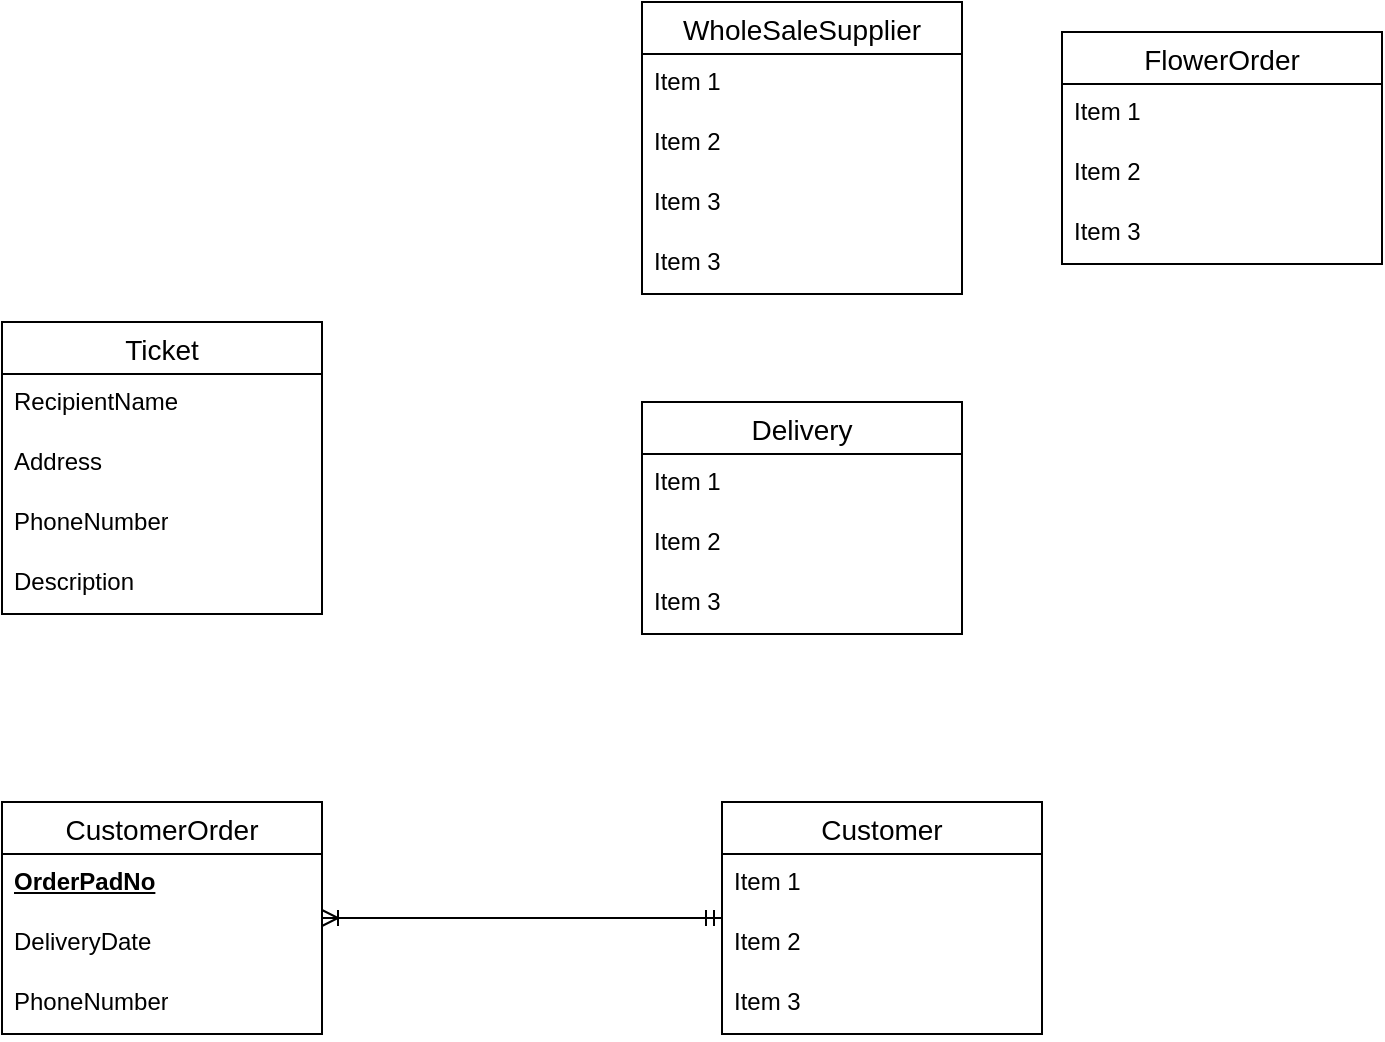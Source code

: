 <mxfile version="24.8.9">
  <diagram id="R2lEEEUBdFMjLlhIrx00" name="Page-1">
    <mxGraphModel dx="1050" dy="522" grid="1" gridSize="10" guides="1" tooltips="1" connect="1" arrows="1" fold="1" page="1" pageScale="1" pageWidth="850" pageHeight="1100" math="0" shadow="0" extFonts="Permanent Marker^https://fonts.googleapis.com/css?family=Permanent+Marker">
      <root>
        <mxCell id="0" />
        <mxCell id="1" parent="0" />
        <mxCell id="goMebjP0XQUlY0NOi33F-28" value="" style="shape=partialRectangle;connectable=0;fillColor=none;top=0;left=0;bottom=0;right=0;editable=1;overflow=hidden;whiteSpace=wrap;html=1;" parent="1" vertex="1">
          <mxGeometry x="40" y="190" width="30" height="30" as="geometry">
            <mxRectangle width="30" height="30" as="alternateBounds" />
          </mxGeometry>
        </mxCell>
        <mxCell id="goMebjP0XQUlY0NOi33F-30" value="" style="shape=partialRectangle;connectable=0;fillColor=none;top=0;left=0;bottom=0;right=0;editable=1;overflow=hidden;whiteSpace=wrap;html=1;" parent="1" vertex="1">
          <mxGeometry x="40" y="220" width="30" height="30" as="geometry">
            <mxRectangle width="30" height="30" as="alternateBounds" />
          </mxGeometry>
        </mxCell>
        <mxCell id="goMebjP0XQUlY0NOi33F-56" value="WholeSaleSupplier" style="swimlane;fontStyle=0;childLayout=stackLayout;horizontal=1;startSize=26;horizontalStack=0;resizeParent=1;resizeParentMax=0;resizeLast=0;collapsible=1;marginBottom=0;align=center;fontSize=14;" parent="1" vertex="1">
          <mxGeometry x="360" y="40" width="160" height="146" as="geometry" />
        </mxCell>
        <mxCell id="goMebjP0XQUlY0NOi33F-57" value="Item 1" style="text;strokeColor=none;fillColor=none;spacingLeft=4;spacingRight=4;overflow=hidden;rotatable=0;points=[[0,0.5],[1,0.5]];portConstraint=eastwest;fontSize=12;whiteSpace=wrap;html=1;" parent="goMebjP0XQUlY0NOi33F-56" vertex="1">
          <mxGeometry y="26" width="160" height="30" as="geometry" />
        </mxCell>
        <mxCell id="goMebjP0XQUlY0NOi33F-58" value="Item 2" style="text;strokeColor=none;fillColor=none;spacingLeft=4;spacingRight=4;overflow=hidden;rotatable=0;points=[[0,0.5],[1,0.5]];portConstraint=eastwest;fontSize=12;whiteSpace=wrap;html=1;" parent="goMebjP0XQUlY0NOi33F-56" vertex="1">
          <mxGeometry y="56" width="160" height="30" as="geometry" />
        </mxCell>
        <mxCell id="goMebjP0XQUlY0NOi33F-60" value="Item 3" style="text;strokeColor=none;fillColor=none;spacingLeft=4;spacingRight=4;overflow=hidden;rotatable=0;points=[[0,0.5],[1,0.5]];portConstraint=eastwest;fontSize=12;whiteSpace=wrap;html=1;" parent="goMebjP0XQUlY0NOi33F-56" vertex="1">
          <mxGeometry y="86" width="160" height="30" as="geometry" />
        </mxCell>
        <mxCell id="goMebjP0XQUlY0NOi33F-59" value="Item 3" style="text;strokeColor=none;fillColor=none;spacingLeft=4;spacingRight=4;overflow=hidden;rotatable=0;points=[[0,0.5],[1,0.5]];portConstraint=eastwest;fontSize=12;whiteSpace=wrap;html=1;" parent="goMebjP0XQUlY0NOi33F-56" vertex="1">
          <mxGeometry y="116" width="160" height="30" as="geometry" />
        </mxCell>
        <mxCell id="goMebjP0XQUlY0NOi33F-61" value="CustomerOrder" style="swimlane;fontStyle=0;childLayout=stackLayout;horizontal=1;startSize=26;horizontalStack=0;resizeParent=1;resizeParentMax=0;resizeLast=0;collapsible=1;marginBottom=0;align=center;fontSize=14;" parent="1" vertex="1">
          <mxGeometry x="40" y="440" width="160" height="116" as="geometry" />
        </mxCell>
        <mxCell id="goMebjP0XQUlY0NOi33F-62" value="&lt;span style=&quot;font-weight: 700; text-decoration-line: underline;&quot;&gt;OrderPadNo&lt;/span&gt;" style="text;strokeColor=none;fillColor=none;spacingLeft=4;spacingRight=4;overflow=hidden;rotatable=0;points=[[0,0.5],[1,0.5]];portConstraint=eastwest;fontSize=12;whiteSpace=wrap;html=1;" parent="goMebjP0XQUlY0NOi33F-61" vertex="1">
          <mxGeometry y="26" width="160" height="30" as="geometry" />
        </mxCell>
        <mxCell id="goMebjP0XQUlY0NOi33F-63" value="DeliveryDate" style="text;strokeColor=none;fillColor=none;spacingLeft=4;spacingRight=4;overflow=hidden;rotatable=0;points=[[0,0.5],[1,0.5]];portConstraint=eastwest;fontSize=12;whiteSpace=wrap;html=1;" parent="goMebjP0XQUlY0NOi33F-61" vertex="1">
          <mxGeometry y="56" width="160" height="30" as="geometry" />
        </mxCell>
        <mxCell id="goMebjP0XQUlY0NOi33F-64" value="PhoneNumber" style="text;strokeColor=none;fillColor=none;spacingLeft=4;spacingRight=4;overflow=hidden;rotatable=0;points=[[0,0.5],[1,0.5]];portConstraint=eastwest;fontSize=12;whiteSpace=wrap;html=1;" parent="goMebjP0XQUlY0NOi33F-61" vertex="1">
          <mxGeometry y="86" width="160" height="30" as="geometry" />
        </mxCell>
        <mxCell id="goMebjP0XQUlY0NOi33F-65" value="Ticket" style="swimlane;fontStyle=0;childLayout=stackLayout;horizontal=1;startSize=26;horizontalStack=0;resizeParent=1;resizeParentMax=0;resizeLast=0;collapsible=1;marginBottom=0;align=center;fontSize=14;" parent="1" vertex="1">
          <mxGeometry x="40" y="200" width="160" height="146" as="geometry" />
        </mxCell>
        <mxCell id="goMebjP0XQUlY0NOi33F-66" value="RecipientName" style="text;strokeColor=none;fillColor=none;spacingLeft=4;spacingRight=4;overflow=hidden;rotatable=0;points=[[0,0.5],[1,0.5]];portConstraint=eastwest;fontSize=12;whiteSpace=wrap;html=1;" parent="goMebjP0XQUlY0NOi33F-65" vertex="1">
          <mxGeometry y="26" width="160" height="30" as="geometry" />
        </mxCell>
        <mxCell id="goMebjP0XQUlY0NOi33F-67" value="Address" style="text;strokeColor=none;fillColor=none;spacingLeft=4;spacingRight=4;overflow=hidden;rotatable=0;points=[[0,0.5],[1,0.5]];portConstraint=eastwest;fontSize=12;whiteSpace=wrap;html=1;" parent="goMebjP0XQUlY0NOi33F-65" vertex="1">
          <mxGeometry y="56" width="160" height="30" as="geometry" />
        </mxCell>
        <mxCell id="goMebjP0XQUlY0NOi33F-73" value="PhoneNumber" style="text;strokeColor=none;fillColor=none;spacingLeft=4;spacingRight=4;overflow=hidden;rotatable=0;points=[[0,0.5],[1,0.5]];portConstraint=eastwest;fontSize=12;whiteSpace=wrap;html=1;" parent="goMebjP0XQUlY0NOi33F-65" vertex="1">
          <mxGeometry y="86" width="160" height="30" as="geometry" />
        </mxCell>
        <mxCell id="goMebjP0XQUlY0NOi33F-74" value="Description" style="text;strokeColor=none;fillColor=none;spacingLeft=4;spacingRight=4;overflow=hidden;rotatable=0;points=[[0,0.5],[1,0.5]];portConstraint=eastwest;fontSize=12;whiteSpace=wrap;html=1;" parent="goMebjP0XQUlY0NOi33F-65" vertex="1">
          <mxGeometry y="116" width="160" height="30" as="geometry" />
        </mxCell>
        <mxCell id="goMebjP0XQUlY0NOi33F-69" value="Delivery" style="swimlane;fontStyle=0;childLayout=stackLayout;horizontal=1;startSize=26;horizontalStack=0;resizeParent=1;resizeParentMax=0;resizeLast=0;collapsible=1;marginBottom=0;align=center;fontSize=14;" parent="1" vertex="1">
          <mxGeometry x="360" y="240" width="160" height="116" as="geometry" />
        </mxCell>
        <mxCell id="goMebjP0XQUlY0NOi33F-70" value="Item 1" style="text;strokeColor=none;fillColor=none;spacingLeft=4;spacingRight=4;overflow=hidden;rotatable=0;points=[[0,0.5],[1,0.5]];portConstraint=eastwest;fontSize=12;whiteSpace=wrap;html=1;" parent="goMebjP0XQUlY0NOi33F-69" vertex="1">
          <mxGeometry y="26" width="160" height="30" as="geometry" />
        </mxCell>
        <mxCell id="goMebjP0XQUlY0NOi33F-71" value="Item 2" style="text;strokeColor=none;fillColor=none;spacingLeft=4;spacingRight=4;overflow=hidden;rotatable=0;points=[[0,0.5],[1,0.5]];portConstraint=eastwest;fontSize=12;whiteSpace=wrap;html=1;" parent="goMebjP0XQUlY0NOi33F-69" vertex="1">
          <mxGeometry y="56" width="160" height="30" as="geometry" />
        </mxCell>
        <mxCell id="goMebjP0XQUlY0NOi33F-72" value="Item 3" style="text;strokeColor=none;fillColor=none;spacingLeft=4;spacingRight=4;overflow=hidden;rotatable=0;points=[[0,0.5],[1,0.5]];portConstraint=eastwest;fontSize=12;whiteSpace=wrap;html=1;" parent="goMebjP0XQUlY0NOi33F-69" vertex="1">
          <mxGeometry y="86" width="160" height="30" as="geometry" />
        </mxCell>
        <mxCell id="goMebjP0XQUlY0NOi33F-75" value="FlowerOrder" style="swimlane;fontStyle=0;childLayout=stackLayout;horizontal=1;startSize=26;horizontalStack=0;resizeParent=1;resizeParentMax=0;resizeLast=0;collapsible=1;marginBottom=0;align=center;fontSize=14;" parent="1" vertex="1">
          <mxGeometry x="570" y="55" width="160" height="116" as="geometry" />
        </mxCell>
        <mxCell id="goMebjP0XQUlY0NOi33F-76" value="Item 1" style="text;strokeColor=none;fillColor=none;spacingLeft=4;spacingRight=4;overflow=hidden;rotatable=0;points=[[0,0.5],[1,0.5]];portConstraint=eastwest;fontSize=12;whiteSpace=wrap;html=1;" parent="goMebjP0XQUlY0NOi33F-75" vertex="1">
          <mxGeometry y="26" width="160" height="30" as="geometry" />
        </mxCell>
        <mxCell id="goMebjP0XQUlY0NOi33F-77" value="Item 2" style="text;strokeColor=none;fillColor=none;spacingLeft=4;spacingRight=4;overflow=hidden;rotatable=0;points=[[0,0.5],[1,0.5]];portConstraint=eastwest;fontSize=12;whiteSpace=wrap;html=1;" parent="goMebjP0XQUlY0NOi33F-75" vertex="1">
          <mxGeometry y="56" width="160" height="30" as="geometry" />
        </mxCell>
        <mxCell id="goMebjP0XQUlY0NOi33F-78" value="Item 3" style="text;strokeColor=none;fillColor=none;spacingLeft=4;spacingRight=4;overflow=hidden;rotatable=0;points=[[0,0.5],[1,0.5]];portConstraint=eastwest;fontSize=12;whiteSpace=wrap;html=1;" parent="goMebjP0XQUlY0NOi33F-75" vertex="1">
          <mxGeometry y="86" width="160" height="30" as="geometry" />
        </mxCell>
        <mxCell id="goMebjP0XQUlY0NOi33F-79" value="Customer" style="swimlane;fontStyle=0;childLayout=stackLayout;horizontal=1;startSize=26;horizontalStack=0;resizeParent=1;resizeParentMax=0;resizeLast=0;collapsible=1;marginBottom=0;align=center;fontSize=14;" parent="1" vertex="1">
          <mxGeometry x="400" y="440" width="160" height="116" as="geometry" />
        </mxCell>
        <mxCell id="goMebjP0XQUlY0NOi33F-80" value="Item 1" style="text;strokeColor=none;fillColor=none;spacingLeft=4;spacingRight=4;overflow=hidden;rotatable=0;points=[[0,0.5],[1,0.5]];portConstraint=eastwest;fontSize=12;whiteSpace=wrap;html=1;" parent="goMebjP0XQUlY0NOi33F-79" vertex="1">
          <mxGeometry y="26" width="160" height="30" as="geometry" />
        </mxCell>
        <mxCell id="goMebjP0XQUlY0NOi33F-81" value="Item 2" style="text;strokeColor=none;fillColor=none;spacingLeft=4;spacingRight=4;overflow=hidden;rotatable=0;points=[[0,0.5],[1,0.5]];portConstraint=eastwest;fontSize=12;whiteSpace=wrap;html=1;" parent="goMebjP0XQUlY0NOi33F-79" vertex="1">
          <mxGeometry y="56" width="160" height="30" as="geometry" />
        </mxCell>
        <mxCell id="goMebjP0XQUlY0NOi33F-82" value="Item 3" style="text;strokeColor=none;fillColor=none;spacingLeft=4;spacingRight=4;overflow=hidden;rotatable=0;points=[[0,0.5],[1,0.5]];portConstraint=eastwest;fontSize=12;whiteSpace=wrap;html=1;" parent="goMebjP0XQUlY0NOi33F-79" vertex="1">
          <mxGeometry y="86" width="160" height="30" as="geometry" />
        </mxCell>
        <mxCell id="goMebjP0XQUlY0NOi33F-84" value="" style="edgeStyle=entityRelationEdgeStyle;fontSize=12;html=1;endArrow=ERmandOne;rounded=0;endFill=0;startArrow=ERoneToMany;startFill=0;" parent="1" source="goMebjP0XQUlY0NOi33F-61" target="goMebjP0XQUlY0NOi33F-79" edge="1">
          <mxGeometry width="100" height="100" relative="1" as="geometry">
            <mxPoint x="420" y="550" as="sourcePoint" />
            <mxPoint x="520" y="450" as="targetPoint" />
          </mxGeometry>
        </mxCell>
      </root>
    </mxGraphModel>
  </diagram>
</mxfile>
